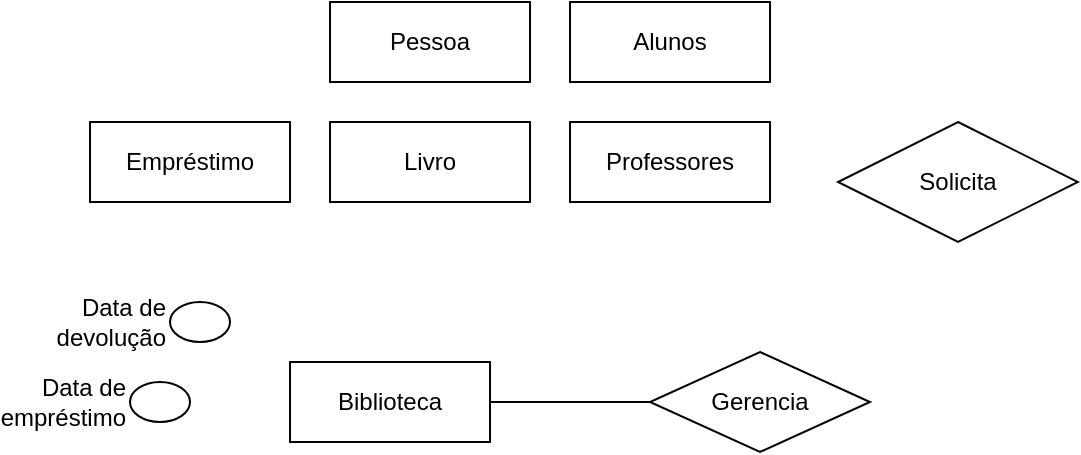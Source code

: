 <mxfile version="24.7.7">
  <diagram name="Página-1" id="CcxzbwCyEYetWC0gsx-b">
    <mxGraphModel dx="1707" dy="468" grid="1" gridSize="10" guides="1" tooltips="1" connect="1" arrows="1" fold="1" page="1" pageScale="1" pageWidth="827" pageHeight="1169" math="0" shadow="0">
      <root>
        <mxCell id="0" />
        <mxCell id="1" parent="0" />
        <mxCell id="zFWtER79WyxMLkmNeTz1-13" style="rounded=0;orthogonalLoop=1;jettySize=auto;html=1;exitX=1;exitY=0.5;exitDx=0;exitDy=0;entryX=0;entryY=0.5;entryDx=0;entryDy=0;endArrow=none;endFill=0;" edge="1" parent="1" source="zFWtER79WyxMLkmNeTz1-1" target="zFWtER79WyxMLkmNeTz1-9">
          <mxGeometry relative="1" as="geometry" />
        </mxCell>
        <mxCell id="zFWtER79WyxMLkmNeTz1-1" value="Biblioteca" style="whiteSpace=wrap;html=1;align=center;" vertex="1" parent="1">
          <mxGeometry x="140" y="220" width="100" height="40" as="geometry" />
        </mxCell>
        <mxCell id="zFWtER79WyxMLkmNeTz1-3" value="Livro" style="whiteSpace=wrap;html=1;align=center;" vertex="1" parent="1">
          <mxGeometry x="160" y="100" width="100" height="40" as="geometry" />
        </mxCell>
        <mxCell id="zFWtER79WyxMLkmNeTz1-4" value="Alunos" style="whiteSpace=wrap;html=1;align=center;" vertex="1" parent="1">
          <mxGeometry x="280" y="40" width="100" height="40" as="geometry" />
        </mxCell>
        <mxCell id="zFWtER79WyxMLkmNeTz1-5" value="Professores" style="whiteSpace=wrap;html=1;align=center;" vertex="1" parent="1">
          <mxGeometry x="280" y="100" width="100" height="40" as="geometry" />
        </mxCell>
        <mxCell id="zFWtER79WyxMLkmNeTz1-7" value="Pessoa" style="whiteSpace=wrap;html=1;align=center;" vertex="1" parent="1">
          <mxGeometry x="160" y="40" width="100" height="40" as="geometry" />
        </mxCell>
        <mxCell id="zFWtER79WyxMLkmNeTz1-8" value="Empréstimo" style="whiteSpace=wrap;html=1;align=center;" vertex="1" parent="1">
          <mxGeometry x="40" y="100" width="100" height="40" as="geometry" />
        </mxCell>
        <mxCell id="zFWtER79WyxMLkmNeTz1-9" value="Gerencia" style="shape=rhombus;perimeter=rhombusPerimeter;whiteSpace=wrap;html=1;align=center;" vertex="1" parent="1">
          <mxGeometry x="320" y="215" width="110" height="50" as="geometry" />
        </mxCell>
        <mxCell id="zFWtER79WyxMLkmNeTz1-10" value="Solicita" style="shape=rhombus;perimeter=rhombusPerimeter;whiteSpace=wrap;html=1;align=center;" vertex="1" parent="1">
          <mxGeometry x="414" y="100" width="120" height="60" as="geometry" />
        </mxCell>
        <mxCell id="zFWtER79WyxMLkmNeTz1-11" value="Data de devolução" style="ellipse;whiteSpace=wrap;html=1;align=right;spacingRight=30;" vertex="1" parent="1">
          <mxGeometry x="80" y="190" width="30" height="20" as="geometry" />
        </mxCell>
        <mxCell id="zFWtER79WyxMLkmNeTz1-12" value="Data de empréstimo" style="ellipse;whiteSpace=wrap;html=1;align=right;spacingRight=30;" vertex="1" parent="1">
          <mxGeometry x="60" y="230" width="30" height="20" as="geometry" />
        </mxCell>
      </root>
    </mxGraphModel>
  </diagram>
</mxfile>
